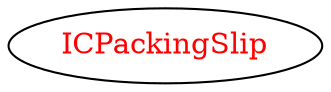 digraph dependencyGraph {
 concentrate=true;
 ranksep="2.0";
 rankdir="LR"; 
 splines="ortho";
"ICPackingSlip" [fontcolor="red"];
}